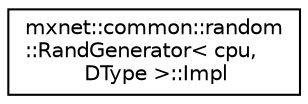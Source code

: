 digraph "Graphical Class Hierarchy"
{
  edge [fontname="Helvetica",fontsize="10",labelfontname="Helvetica",labelfontsize="10"];
  node [fontname="Helvetica",fontsize="10",shape=record];
  rankdir="LR";
  Node1 [label="mxnet::common::random\l::RandGenerator\< cpu,\l DType \>::Impl",height=0.2,width=0.4,color="black", fillcolor="white", style="filled",URL="$classmxnet_1_1common_1_1random_1_1RandGenerator_3_01cpu_00_01DType_01_4_1_1Impl.html"];
}
